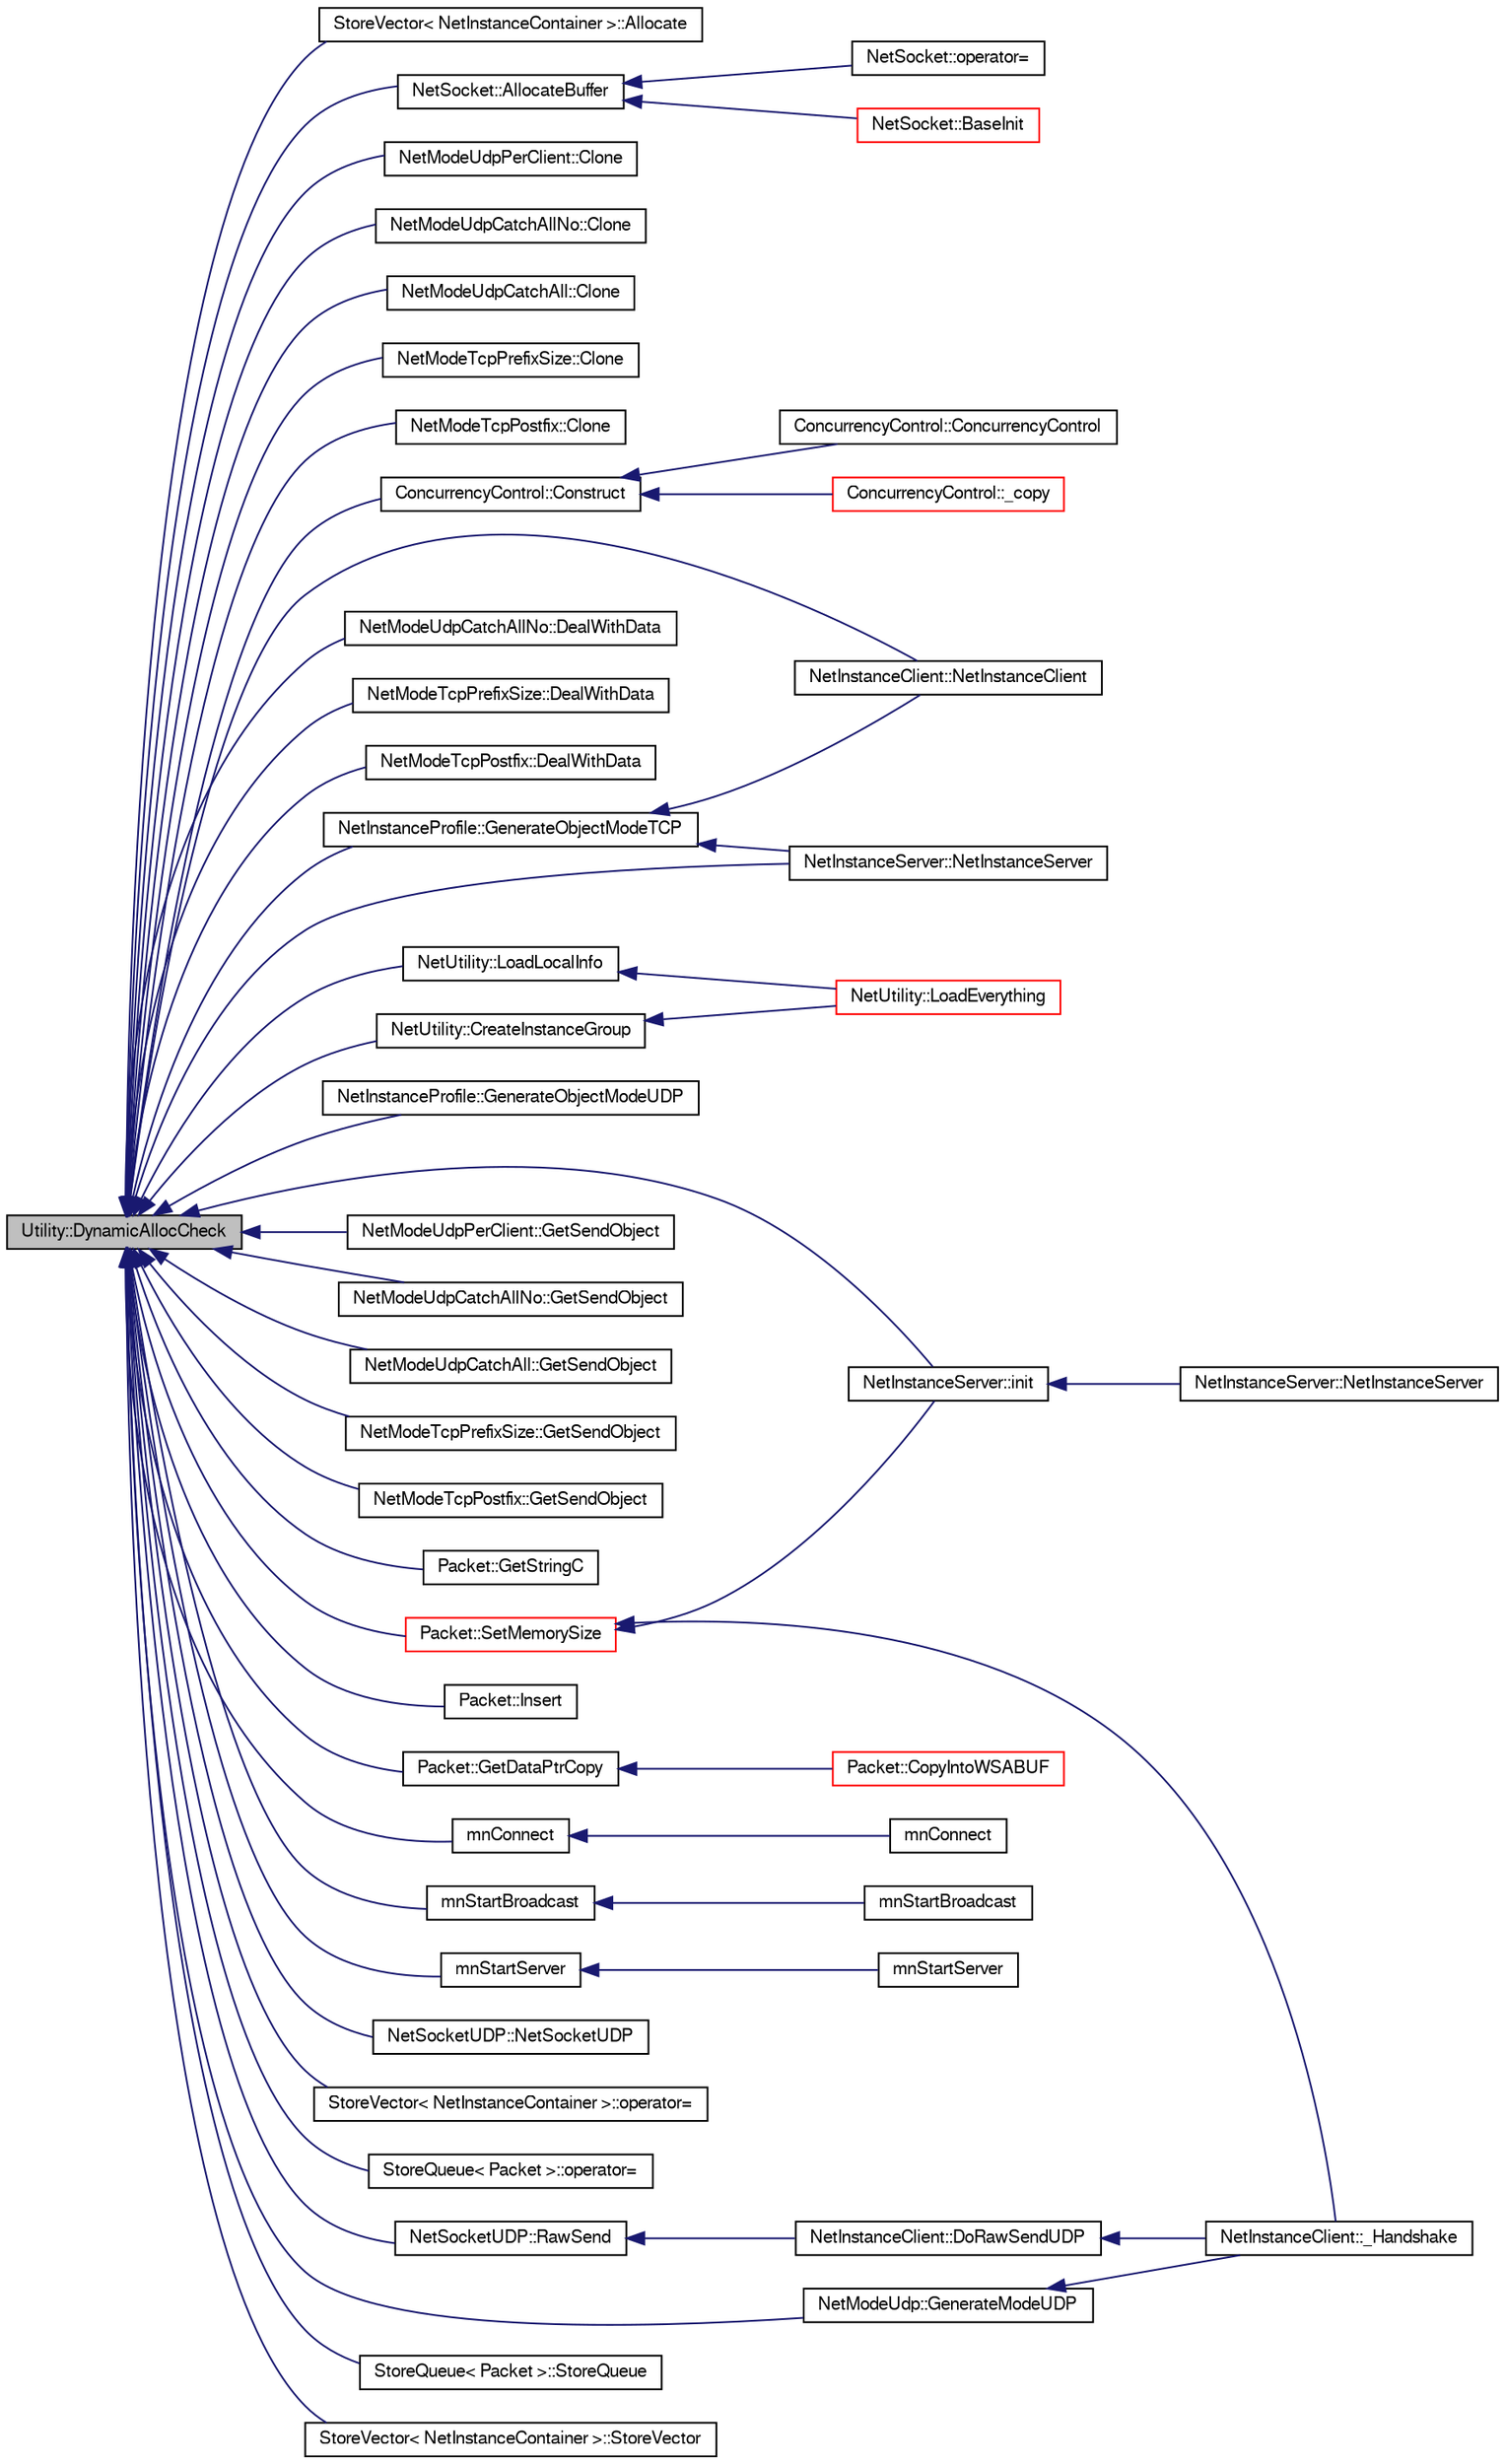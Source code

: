 digraph G
{
  edge [fontname="FreeSans",fontsize="10",labelfontname="FreeSans",labelfontsize="10"];
  node [fontname="FreeSans",fontsize="10",shape=record];
  rankdir=LR;
  Node1 [label="Utility::DynamicAllocCheck",height=0.2,width=0.4,color="black", fillcolor="grey75", style="filled" fontcolor="black"];
  Node1 -> Node2 [dir=back,color="midnightblue",fontsize="10",style="solid",fontname="FreeSans"];
  Node2 [label="StoreVector\< NetInstanceContainer \>::Allocate",height=0.2,width=0.4,color="black", fillcolor="white", style="filled",URL="$class_store_vector.html#a0793ae4989a4b0e91f8b472b97f09e1f"];
  Node1 -> Node3 [dir=back,color="midnightblue",fontsize="10",style="solid",fontname="FreeSans"];
  Node3 [label="NetSocket::AllocateBuffer",height=0.2,width=0.4,color="black", fillcolor="white", style="filled",URL="$class_net_socket.html#a8eeea3a43d5eeeb3a7a12cdcc8a5fc64"];
  Node3 -> Node4 [dir=back,color="midnightblue",fontsize="10",style="solid",fontname="FreeSans"];
  Node4 [label="NetSocket::BaseInit",height=0.2,width=0.4,color="red", fillcolor="white", style="filled",URL="$class_net_socket.html#ac886f83a931c38c56c3c336e404a79e4"];
  Node3 -> Node5 [dir=back,color="midnightblue",fontsize="10",style="solid",fontname="FreeSans"];
  Node5 [label="NetSocket::operator=",height=0.2,width=0.4,color="black", fillcolor="white", style="filled",URL="$class_net_socket.html#a703ac13a72d73c598c81372946097210"];
  Node1 -> Node6 [dir=back,color="midnightblue",fontsize="10",style="solid",fontname="FreeSans"];
  Node6 [label="NetModeUdpPerClient::Clone",height=0.2,width=0.4,color="black", fillcolor="white", style="filled",URL="$class_net_mode_udp_per_client.html#a41f1ee8314171e36a91e17d9e24420ae"];
  Node1 -> Node7 [dir=back,color="midnightblue",fontsize="10",style="solid",fontname="FreeSans"];
  Node7 [label="NetModeUdpCatchAllNo::Clone",height=0.2,width=0.4,color="black", fillcolor="white", style="filled",URL="$class_net_mode_udp_catch_all_no.html#aec441e93f9eb158bf09fd0013aca12a5"];
  Node1 -> Node8 [dir=back,color="midnightblue",fontsize="10",style="solid",fontname="FreeSans"];
  Node8 [label="NetModeUdpCatchAll::Clone",height=0.2,width=0.4,color="black", fillcolor="white", style="filled",URL="$class_net_mode_udp_catch_all.html#a6ab3fa975dd909cc49ce378436343d8b"];
  Node1 -> Node9 [dir=back,color="midnightblue",fontsize="10",style="solid",fontname="FreeSans"];
  Node9 [label="NetModeTcpPrefixSize::Clone",height=0.2,width=0.4,color="black", fillcolor="white", style="filled",URL="$class_net_mode_tcp_prefix_size.html#a9ee4ff58d9f3d88f626fc0e65025b1e3"];
  Node1 -> Node10 [dir=back,color="midnightblue",fontsize="10",style="solid",fontname="FreeSans"];
  Node10 [label="NetModeTcpPostfix::Clone",height=0.2,width=0.4,color="black", fillcolor="white", style="filled",URL="$class_net_mode_tcp_postfix.html#a047ba1c68e01bb6bd6c8be083102626e"];
  Node1 -> Node11 [dir=back,color="midnightblue",fontsize="10",style="solid",fontname="FreeSans"];
  Node11 [label="ConcurrencyControl::Construct",height=0.2,width=0.4,color="black", fillcolor="white", style="filled",URL="$class_concurrency_control.html#a24e5689f704351208afc2cb7b4efbcec"];
  Node11 -> Node12 [dir=back,color="midnightblue",fontsize="10",style="solid",fontname="FreeSans"];
  Node12 [label="ConcurrencyControl::_copy",height=0.2,width=0.4,color="red", fillcolor="white", style="filled",URL="$class_concurrency_control.html#a45f9ad3dcc25b4a94fa69aa5b52bc814"];
  Node11 -> Node13 [dir=back,color="midnightblue",fontsize="10",style="solid",fontname="FreeSans"];
  Node13 [label="ConcurrencyControl::ConcurrencyControl",height=0.2,width=0.4,color="black", fillcolor="white", style="filled",URL="$class_concurrency_control.html#a3ef5edee9c033b9725556fd153312e22"];
  Node1 -> Node14 [dir=back,color="midnightblue",fontsize="10",style="solid",fontname="FreeSans"];
  Node14 [label="NetUtility::CreateInstanceGroup",height=0.2,width=0.4,color="black", fillcolor="white", style="filled",URL="$class_net_utility.html#a38666920bbd1d7dd972f5f9129e72be7"];
  Node14 -> Node15 [dir=back,color="midnightblue",fontsize="10",style="solid",fontname="FreeSans"];
  Node15 [label="NetUtility::LoadEverything",height=0.2,width=0.4,color="red", fillcolor="white", style="filled",URL="$class_net_utility.html#a0e67f2b38e5dd236c597eb6b1a51a39e"];
  Node1 -> Node16 [dir=back,color="midnightblue",fontsize="10",style="solid",fontname="FreeSans"];
  Node16 [label="NetModeUdpCatchAllNo::DealWithData",height=0.2,width=0.4,color="black", fillcolor="white", style="filled",URL="$class_net_mode_udp_catch_all_no.html#aff082848085a1e3aba92deda0226d092"];
  Node1 -> Node17 [dir=back,color="midnightblue",fontsize="10",style="solid",fontname="FreeSans"];
  Node17 [label="NetModeTcpPrefixSize::DealWithData",height=0.2,width=0.4,color="black", fillcolor="white", style="filled",URL="$class_net_mode_tcp_prefix_size.html#abd5057023c26ead45d476cf801fbb6ce"];
  Node1 -> Node18 [dir=back,color="midnightblue",fontsize="10",style="solid",fontname="FreeSans"];
  Node18 [label="NetModeTcpPostfix::DealWithData",height=0.2,width=0.4,color="black", fillcolor="white", style="filled",URL="$class_net_mode_tcp_postfix.html#abdbf83ca6a2d99bd37f20fbd731c03f7"];
  Node1 -> Node19 [dir=back,color="midnightblue",fontsize="10",style="solid",fontname="FreeSans"];
  Node19 [label="NetModeUdp::GenerateModeUDP",height=0.2,width=0.4,color="black", fillcolor="white", style="filled",URL="$class_net_mode_udp.html#aa7734045656b0f1376cc98e886e5dac4"];
  Node19 -> Node20 [dir=back,color="midnightblue",fontsize="10",style="solid",fontname="FreeSans"];
  Node20 [label="NetInstanceClient::_Handshake",height=0.2,width=0.4,color="black", fillcolor="white", style="filled",URL="$class_net_instance_client.html#a6e22c2ad45d20637c96205472b36fbd7"];
  Node1 -> Node21 [dir=back,color="midnightblue",fontsize="10",style="solid",fontname="FreeSans"];
  Node21 [label="NetInstanceProfile::GenerateObjectModeTCP",height=0.2,width=0.4,color="black", fillcolor="white", style="filled",URL="$class_net_instance_profile.html#a51acbcfcbd4920688fa4ac69dc654d99"];
  Node21 -> Node22 [dir=back,color="midnightblue",fontsize="10",style="solid",fontname="FreeSans"];
  Node22 [label="NetInstanceClient::NetInstanceClient",height=0.2,width=0.4,color="black", fillcolor="white", style="filled",URL="$class_net_instance_client.html#aa7a4f0d0cd3ea1d433add28d6379efb8"];
  Node21 -> Node23 [dir=back,color="midnightblue",fontsize="10",style="solid",fontname="FreeSans"];
  Node23 [label="NetInstanceServer::NetInstanceServer",height=0.2,width=0.4,color="black", fillcolor="white", style="filled",URL="$class_net_instance_server.html#ad339320c92e5ea5ab9b0b6f572db30ee"];
  Node1 -> Node24 [dir=back,color="midnightblue",fontsize="10",style="solid",fontname="FreeSans"];
  Node24 [label="NetInstanceProfile::GenerateObjectModeUDP",height=0.2,width=0.4,color="black", fillcolor="white", style="filled",URL="$class_net_instance_profile.html#ae6ad441d78eb208534e1321521345f93"];
  Node1 -> Node25 [dir=back,color="midnightblue",fontsize="10",style="solid",fontname="FreeSans"];
  Node25 [label="Packet::GetDataPtrCopy",height=0.2,width=0.4,color="black", fillcolor="white", style="filled",URL="$class_packet.html#ae86889cb0cd14f16837424268c07d72d"];
  Node25 -> Node26 [dir=back,color="midnightblue",fontsize="10",style="solid",fontname="FreeSans"];
  Node26 [label="Packet::CopyIntoWSABUF",height=0.2,width=0.4,color="red", fillcolor="white", style="filled",URL="$class_packet.html#acd150eca1bc37b444f37598c7181d808"];
  Node1 -> Node27 [dir=back,color="midnightblue",fontsize="10",style="solid",fontname="FreeSans"];
  Node27 [label="NetModeUdpPerClient::GetSendObject",height=0.2,width=0.4,color="black", fillcolor="white", style="filled",URL="$class_net_mode_udp_per_client.html#a6a6a8cd7ebf9d72760b2f328a64e5a0e"];
  Node1 -> Node28 [dir=back,color="midnightblue",fontsize="10",style="solid",fontname="FreeSans"];
  Node28 [label="NetModeUdpCatchAllNo::GetSendObject",height=0.2,width=0.4,color="black", fillcolor="white", style="filled",URL="$class_net_mode_udp_catch_all_no.html#a32447c9f1e407a509e3b0179f50fab5c"];
  Node1 -> Node29 [dir=back,color="midnightblue",fontsize="10",style="solid",fontname="FreeSans"];
  Node29 [label="NetModeUdpCatchAll::GetSendObject",height=0.2,width=0.4,color="black", fillcolor="white", style="filled",URL="$class_net_mode_udp_catch_all.html#a31fc998bff9b19d93f7437ae7f03d7ef"];
  Node1 -> Node30 [dir=back,color="midnightblue",fontsize="10",style="solid",fontname="FreeSans"];
  Node30 [label="NetModeTcpPrefixSize::GetSendObject",height=0.2,width=0.4,color="black", fillcolor="white", style="filled",URL="$class_net_mode_tcp_prefix_size.html#ab1c734f295e365dce076f68a162d169a"];
  Node1 -> Node31 [dir=back,color="midnightblue",fontsize="10",style="solid",fontname="FreeSans"];
  Node31 [label="NetModeTcpPostfix::GetSendObject",height=0.2,width=0.4,color="black", fillcolor="white", style="filled",URL="$class_net_mode_tcp_postfix.html#af283745349e833f6c053203036c99c7d"];
  Node1 -> Node32 [dir=back,color="midnightblue",fontsize="10",style="solid",fontname="FreeSans"];
  Node32 [label="Packet::GetStringC",height=0.2,width=0.4,color="black", fillcolor="white", style="filled",URL="$class_packet.html#adda05c109561de815c266d444c6285f0"];
  Node1 -> Node33 [dir=back,color="midnightblue",fontsize="10",style="solid",fontname="FreeSans"];
  Node33 [label="NetInstanceServer::init",height=0.2,width=0.4,color="black", fillcolor="white", style="filled",URL="$class_net_instance_server.html#aec1cb62dd80e73771a00d0f7a0ad47ba"];
  Node33 -> Node34 [dir=back,color="midnightblue",fontsize="10",style="solid",fontname="FreeSans"];
  Node34 [label="NetInstanceServer::NetInstanceServer",height=0.2,width=0.4,color="black", fillcolor="white", style="filled",URL="$class_net_instance_server.html#afb65fda21c651d12b0027c0c7be3de6a"];
  Node1 -> Node35 [dir=back,color="midnightblue",fontsize="10",style="solid",fontname="FreeSans"];
  Node35 [label="Packet::Insert",height=0.2,width=0.4,color="black", fillcolor="white", style="filled",URL="$class_packet.html#a72a5604fef4c3f813ebbf810349560e5"];
  Node1 -> Node36 [dir=back,color="midnightblue",fontsize="10",style="solid",fontname="FreeSans"];
  Node36 [label="NetUtility::LoadLocalInfo",height=0.2,width=0.4,color="black", fillcolor="white", style="filled",URL="$class_net_utility.html#a4a35e8694ff38e90f3b84c81ac108300"];
  Node36 -> Node15 [dir=back,color="midnightblue",fontsize="10",style="solid",fontname="FreeSans"];
  Node1 -> Node37 [dir=back,color="midnightblue",fontsize="10",style="solid",fontname="FreeSans"];
  Node37 [label="mnConnect",height=0.2,width=0.4,color="black", fillcolor="white", style="filled",URL="$group__proc_commands.html#ga6ffd3536c34f39d9cacd3eb06cf41d79"];
  Node37 -> Node38 [dir=back,color="midnightblue",fontsize="10",style="solid",fontname="FreeSans"];
  Node38 [label="mnConnect",height=0.2,width=0.4,color="black", fillcolor="white", style="filled",URL="$group__proc_commands.html#ga601b506b062a594ea02a44502a7b4d0f"];
  Node1 -> Node39 [dir=back,color="midnightblue",fontsize="10",style="solid",fontname="FreeSans"];
  Node39 [label="mnStartBroadcast",height=0.2,width=0.4,color="black", fillcolor="white", style="filled",URL="$group__proc_commands.html#ga6d38ae0c7de397bc81d86c4dc89690aa"];
  Node39 -> Node40 [dir=back,color="midnightblue",fontsize="10",style="solid",fontname="FreeSans"];
  Node40 [label="mnStartBroadcast",height=0.2,width=0.4,color="black", fillcolor="white", style="filled",URL="$group__proc_commands.html#ga4b8bcae5ef6c2c4f767c520d70f55111"];
  Node1 -> Node41 [dir=back,color="midnightblue",fontsize="10",style="solid",fontname="FreeSans"];
  Node41 [label="mnStartServer",height=0.2,width=0.4,color="black", fillcolor="white", style="filled",URL="$group__proc_commands.html#gac613edc6f09726bf3f105cdd0393539e"];
  Node41 -> Node42 [dir=back,color="midnightblue",fontsize="10",style="solid",fontname="FreeSans"];
  Node42 [label="mnStartServer",height=0.2,width=0.4,color="black", fillcolor="white", style="filled",URL="$group__proc_commands.html#ga51d3f53c0195b53dc5f73905230cf37e"];
  Node1 -> Node22 [dir=back,color="midnightblue",fontsize="10",style="solid",fontname="FreeSans"];
  Node1 -> Node23 [dir=back,color="midnightblue",fontsize="10",style="solid",fontname="FreeSans"];
  Node1 -> Node43 [dir=back,color="midnightblue",fontsize="10",style="solid",fontname="FreeSans"];
  Node43 [label="NetSocketUDP::NetSocketUDP",height=0.2,width=0.4,color="black", fillcolor="white", style="filled",URL="$class_net_socket_u_d_p.html#a2606cb5d8615d86a1bdd7b8a9aaf6561"];
  Node1 -> Node44 [dir=back,color="midnightblue",fontsize="10",style="solid",fontname="FreeSans"];
  Node44 [label="StoreVector\< NetInstanceContainer \>::operator=",height=0.2,width=0.4,color="black", fillcolor="white", style="filled",URL="$class_store_vector.html#a13901ff5acda2503b3e28b4b5512b97a"];
  Node1 -> Node45 [dir=back,color="midnightblue",fontsize="10",style="solid",fontname="FreeSans"];
  Node45 [label="StoreQueue\< Packet \>::operator=",height=0.2,width=0.4,color="black", fillcolor="white", style="filled",URL="$class_store_queue.html#adb3eac91f8e6105c6b4d710e5dea56c4"];
  Node1 -> Node46 [dir=back,color="midnightblue",fontsize="10",style="solid",fontname="FreeSans"];
  Node46 [label="NetSocketUDP::RawSend",height=0.2,width=0.4,color="black", fillcolor="white", style="filled",URL="$class_net_socket_u_d_p.html#ad05b84f0d746d2f8cdd33b36109f541b"];
  Node46 -> Node47 [dir=back,color="midnightblue",fontsize="10",style="solid",fontname="FreeSans"];
  Node47 [label="NetInstanceClient::DoRawSendUDP",height=0.2,width=0.4,color="black", fillcolor="white", style="filled",URL="$class_net_instance_client.html#a44604d72abe620f617bf26c7fe497e70"];
  Node47 -> Node20 [dir=back,color="midnightblue",fontsize="10",style="solid",fontname="FreeSans"];
  Node1 -> Node48 [dir=back,color="midnightblue",fontsize="10",style="solid",fontname="FreeSans"];
  Node48 [label="Packet::SetMemorySize",height=0.2,width=0.4,color="red", fillcolor="white", style="filled",URL="$class_packet.html#a6a59836dfc9a2cbbc247264e223eee1a"];
  Node48 -> Node20 [dir=back,color="midnightblue",fontsize="10",style="solid",fontname="FreeSans"];
  Node48 -> Node33 [dir=back,color="midnightblue",fontsize="10",style="solid",fontname="FreeSans"];
  Node1 -> Node49 [dir=back,color="midnightblue",fontsize="10",style="solid",fontname="FreeSans"];
  Node49 [label="StoreQueue\< Packet \>::StoreQueue",height=0.2,width=0.4,color="black", fillcolor="white", style="filled",URL="$class_store_queue.html#a7a98b8bdec40b04616061f8368191a6d"];
  Node1 -> Node50 [dir=back,color="midnightblue",fontsize="10",style="solid",fontname="FreeSans"];
  Node50 [label="StoreVector\< NetInstanceContainer \>::StoreVector",height=0.2,width=0.4,color="black", fillcolor="white", style="filled",URL="$class_store_vector.html#a0e2187ce207205c0815e3419b31e2ac6"];
}
